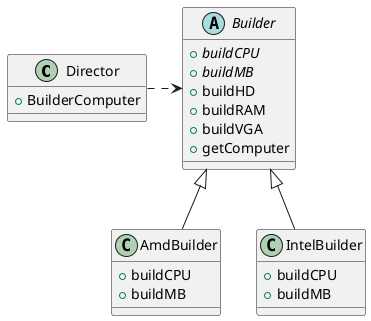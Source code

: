 @startuml

class Director {
    +BuilderComputer
}

abstract class Builder {
    {abstract}+buildCPU
    {abstract}+buildMB
    +buildHD
    +buildRAM
    +buildVGA
    +getComputer
}

class AmdBuilder {
    +buildCPU
    +buildMB
}

class IntelBuilder {
    +buildCPU
    +buildMB
}

Director .> Builder
Builder <|-- AmdBuilder
Builder <|-- IntelBuilder

@enduml